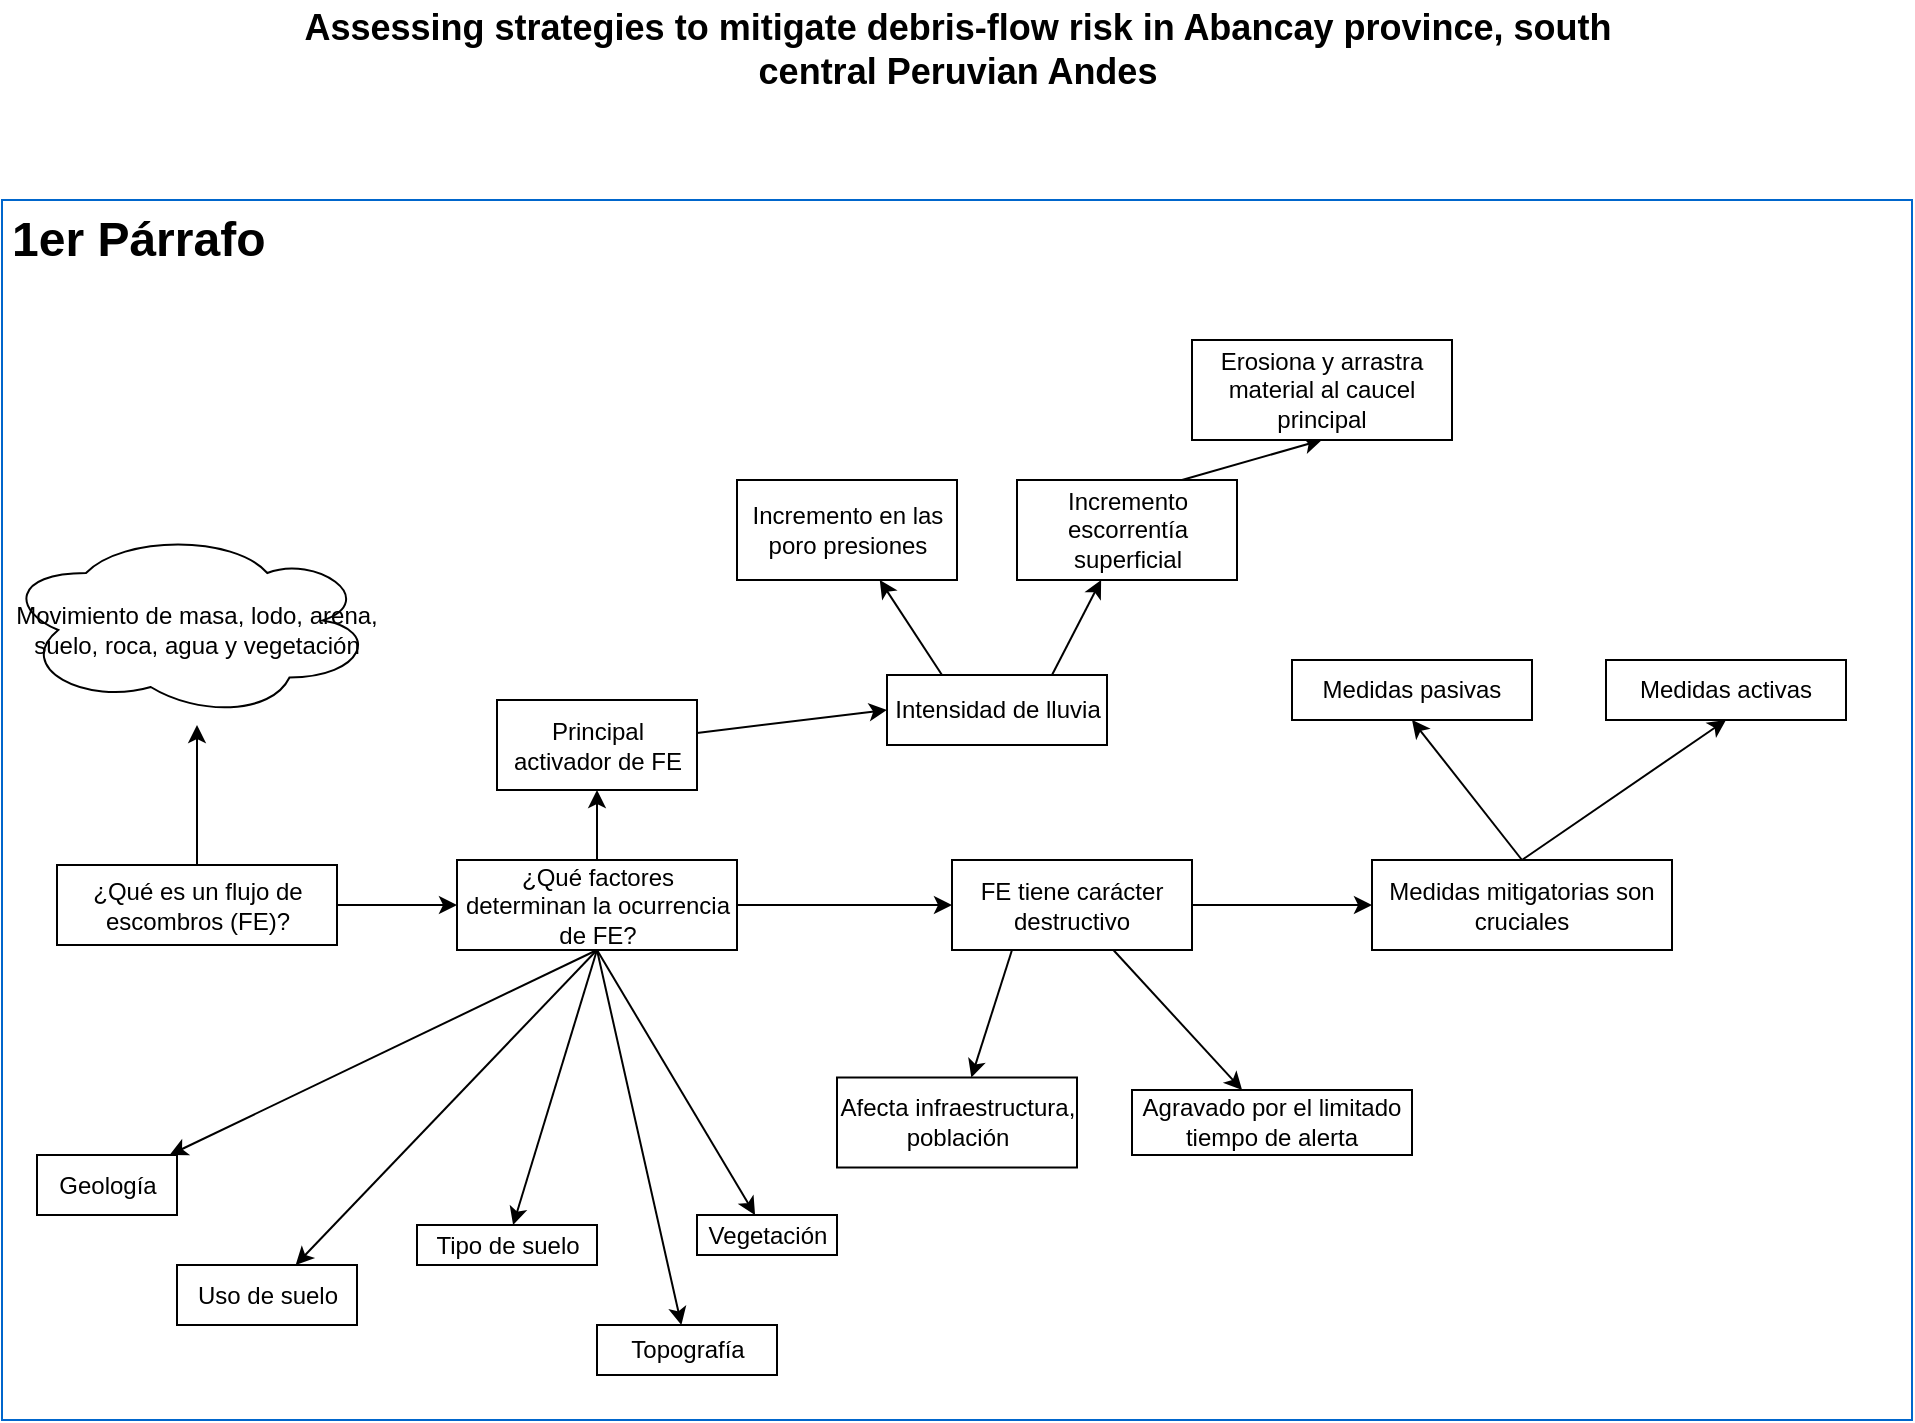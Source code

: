 <mxfile version="13.7.7" type="github">
  <diagram id="wpLm4l1lKHVmqFgt216w" name="Page-1">
    <mxGraphModel dx="1736" dy="900" grid="1" gridSize="10" guides="1" tooltips="1" connect="1" arrows="1" fold="1" page="1" pageScale="1" pageWidth="1169" pageHeight="827" math="0" shadow="0">
      <root>
        <mxCell id="0" />
        <mxCell id="1" parent="0" />
        <mxCell id="ySZGsKwig4zXzQ0qDYDw-18" value="&lt;h1&gt;1er Párrafo&lt;/h1&gt;" style="text;html=1;spacing=5;spacingTop=-20;whiteSpace=wrap;overflow=hidden;rounded=0;strokeColor=#0066CC;" vertex="1" parent="1">
          <mxGeometry x="130" y="130" width="955" height="610" as="geometry" />
        </mxCell>
        <mxCell id="wNgRPNMnROrw59EM7K4U-3" value="" style="edgeStyle=orthogonalEdgeStyle;rounded=0;orthogonalLoop=1;jettySize=auto;html=1;" parent="1" source="5baozU0yPbvPERcWP2Hg-1" target="wNgRPNMnROrw59EM7K4U-1" edge="1">
          <mxGeometry relative="1" as="geometry" />
        </mxCell>
        <mxCell id="wNgRPNMnROrw59EM7K4U-36" value="" style="edgeStyle=none;rounded=0;orthogonalLoop=1;jettySize=auto;html=1;" parent="1" source="5baozU0yPbvPERcWP2Hg-1" target="wNgRPNMnROrw59EM7K4U-35" edge="1">
          <mxGeometry relative="1" as="geometry" />
        </mxCell>
        <mxCell id="5baozU0yPbvPERcWP2Hg-1" value="¿Qué es un flujo de escombros (FE)?" style="rounded=0;whiteSpace=wrap;html=1;" parent="1" vertex="1">
          <mxGeometry x="157.5" y="462.5" width="140" height="40" as="geometry" />
        </mxCell>
        <mxCell id="5baozU0yPbvPERcWP2Hg-2" value="&lt;div style=&quot;font-size: 18px&quot;&gt;&lt;font style=&quot;font-size: 18px&quot;&gt;&lt;b&gt;Assessing strategies to mitigate debris-flow risk in Abancay province,&amp;nbsp;&lt;/b&gt;&lt;/font&gt;&lt;b&gt;south central Peruvian Andes&lt;/b&gt;&lt;/div&gt;" style="text;html=1;strokeColor=none;fillColor=none;align=center;verticalAlign=middle;whiteSpace=wrap;rounded=0;" parent="1" vertex="1">
          <mxGeometry x="277.5" y="30" width="660" height="50" as="geometry" />
        </mxCell>
        <mxCell id="fSxVsInOuan3p5r798gy-10" value="" style="edgeStyle=orthogonalEdgeStyle;rounded=0;orthogonalLoop=1;jettySize=auto;html=1;" parent="1" edge="1">
          <mxGeometry relative="1" as="geometry">
            <mxPoint x="625.0" y="290" as="sourcePoint" />
          </mxGeometry>
        </mxCell>
        <mxCell id="fSxVsInOuan3p5r798gy-11" value="" style="edgeStyle=orthogonalEdgeStyle;rounded=0;orthogonalLoop=1;jettySize=auto;html=1;" parent="1" edge="1">
          <mxGeometry relative="1" as="geometry">
            <mxPoint x="625.0" y="410" as="sourcePoint" />
          </mxGeometry>
        </mxCell>
        <mxCell id="wNgRPNMnROrw59EM7K4U-4" value="" style="edgeStyle=orthogonalEdgeStyle;rounded=0;orthogonalLoop=1;jettySize=auto;html=1;" parent="1" source="wNgRPNMnROrw59EM7K4U-1" target="wNgRPNMnROrw59EM7K4U-2" edge="1">
          <mxGeometry relative="1" as="geometry" />
        </mxCell>
        <mxCell id="wNgRPNMnROrw59EM7K4U-22" value="" style="rounded=0;orthogonalLoop=1;jettySize=auto;html=1;exitX=0.5;exitY=1;exitDx=0;exitDy=0;" parent="1" source="wNgRPNMnROrw59EM7K4U-1" target="wNgRPNMnROrw59EM7K4U-21" edge="1">
          <mxGeometry relative="1" as="geometry" />
        </mxCell>
        <mxCell id="wNgRPNMnROrw59EM7K4U-26" style="edgeStyle=none;rounded=0;orthogonalLoop=1;jettySize=auto;html=1;exitX=0.5;exitY=1;exitDx=0;exitDy=0;" parent="1" source="wNgRPNMnROrw59EM7K4U-1" target="wNgRPNMnROrw59EM7K4U-28" edge="1">
          <mxGeometry relative="1" as="geometry">
            <mxPoint x="477.5" y="617.5" as="targetPoint" />
          </mxGeometry>
        </mxCell>
        <mxCell id="wNgRPNMnROrw59EM7K4U-29" style="edgeStyle=none;rounded=0;orthogonalLoop=1;jettySize=auto;html=1;exitX=0.5;exitY=1;exitDx=0;exitDy=0;" parent="1" source="wNgRPNMnROrw59EM7K4U-1" target="wNgRPNMnROrw59EM7K4U-30" edge="1">
          <mxGeometry relative="1" as="geometry">
            <mxPoint x="267.5" y="717.5" as="targetPoint" />
          </mxGeometry>
        </mxCell>
        <mxCell id="wNgRPNMnROrw59EM7K4U-31" style="edgeStyle=none;rounded=0;orthogonalLoop=1;jettySize=auto;html=1;exitX=0.5;exitY=1;exitDx=0;exitDy=0;" parent="1" source="wNgRPNMnROrw59EM7K4U-1" target="wNgRPNMnROrw59EM7K4U-32" edge="1">
          <mxGeometry relative="1" as="geometry">
            <mxPoint x="417.676" y="697.5" as="targetPoint" />
          </mxGeometry>
        </mxCell>
        <mxCell id="wNgRPNMnROrw59EM7K4U-33" style="edgeStyle=none;rounded=0;orthogonalLoop=1;jettySize=auto;html=1;exitX=0.5;exitY=1;exitDx=0;exitDy=0;" parent="1" source="wNgRPNMnROrw59EM7K4U-1" target="wNgRPNMnROrw59EM7K4U-34" edge="1">
          <mxGeometry relative="1" as="geometry">
            <mxPoint x="627.5" y="667.5" as="targetPoint" />
          </mxGeometry>
        </mxCell>
        <mxCell id="ySZGsKwig4zXzQ0qDYDw-6" value="" style="edgeStyle=none;rounded=0;orthogonalLoop=1;jettySize=auto;html=1;" edge="1" parent="1" source="wNgRPNMnROrw59EM7K4U-1" target="ySZGsKwig4zXzQ0qDYDw-5">
          <mxGeometry relative="1" as="geometry" />
        </mxCell>
        <mxCell id="wNgRPNMnROrw59EM7K4U-1" value="¿Qué factores determinan la ocurrencia de FE?" style="rounded=0;whiteSpace=wrap;html=1;" parent="1" vertex="1">
          <mxGeometry x="357.5" y="460" width="140" height="45" as="geometry" />
        </mxCell>
        <mxCell id="wNgRPNMnROrw59EM7K4U-38" value="" style="edgeStyle=none;rounded=0;orthogonalLoop=1;jettySize=auto;html=1;exitX=0.25;exitY=0;exitDx=0;exitDy=0;" parent="1" source="wNgRPNMnROrw59EM7K4U-42" target="wNgRPNMnROrw59EM7K4U-37" edge="1">
          <mxGeometry relative="1" as="geometry">
            <mxPoint x="605.5" y="397.5" as="sourcePoint" />
          </mxGeometry>
        </mxCell>
        <mxCell id="wNgRPNMnROrw59EM7K4U-41" value="" style="edgeStyle=none;rounded=0;orthogonalLoop=1;jettySize=auto;html=1;exitX=0.75;exitY=0;exitDx=0;exitDy=0;" parent="1" source="wNgRPNMnROrw59EM7K4U-42" target="wNgRPNMnROrw59EM7K4U-40" edge="1">
          <mxGeometry relative="1" as="geometry">
            <mxPoint x="627.5" y="397.5" as="sourcePoint" />
          </mxGeometry>
        </mxCell>
        <mxCell id="wNgRPNMnROrw59EM7K4U-43" style="edgeStyle=none;rounded=0;orthogonalLoop=1;jettySize=auto;html=1;entryX=0;entryY=0.5;entryDx=0;entryDy=0;" parent="1" source="wNgRPNMnROrw59EM7K4U-2" target="wNgRPNMnROrw59EM7K4U-42" edge="1">
          <mxGeometry relative="1" as="geometry" />
        </mxCell>
        <mxCell id="wNgRPNMnROrw59EM7K4U-2" value="Principal activador de FE" style="rounded=0;whiteSpace=wrap;html=1;" parent="1" vertex="1">
          <mxGeometry x="377.5" y="380" width="100" height="45" as="geometry" />
        </mxCell>
        <mxCell id="wNgRPNMnROrw59EM7K4U-21" value="Geología" style="whiteSpace=wrap;html=1;rounded=0;" parent="1" vertex="1">
          <mxGeometry x="147.5" y="607.5" width="70" height="30" as="geometry" />
        </mxCell>
        <mxCell id="wNgRPNMnROrw59EM7K4U-28" value="Topografía" style="rounded=0;whiteSpace=wrap;html=1;" parent="1" vertex="1">
          <mxGeometry x="427.5" y="692.5" width="90" height="25" as="geometry" />
        </mxCell>
        <mxCell id="wNgRPNMnROrw59EM7K4U-30" value="Uso de suelo" style="rounded=0;whiteSpace=wrap;html=1;" parent="1" vertex="1">
          <mxGeometry x="217.5" y="662.5" width="90" height="30" as="geometry" />
        </mxCell>
        <mxCell id="wNgRPNMnROrw59EM7K4U-32" value="Tipo de suelo" style="rounded=0;whiteSpace=wrap;html=1;" parent="1" vertex="1">
          <mxGeometry x="337.5" y="642.5" width="90" height="20" as="geometry" />
        </mxCell>
        <mxCell id="wNgRPNMnROrw59EM7K4U-34" value="Vegetación" style="rounded=0;whiteSpace=wrap;html=1;" parent="1" vertex="1">
          <mxGeometry x="477.5" y="637.5" width="70" height="20" as="geometry" />
        </mxCell>
        <mxCell id="wNgRPNMnROrw59EM7K4U-35" value="Movimiento de masa, lodo, arena, suelo, roca, agua y vegetación" style="ellipse;shape=cloud;whiteSpace=wrap;html=1;rounded=0;direction=west;" parent="1" vertex="1">
          <mxGeometry x="135" y="297.5" width="185" height="95" as="geometry" />
        </mxCell>
        <mxCell id="wNgRPNMnROrw59EM7K4U-37" value="Incremento en las poro presiones" style="rounded=0;whiteSpace=wrap;html=1;" parent="1" vertex="1">
          <mxGeometry x="497.5" y="270" width="110" height="50" as="geometry" />
        </mxCell>
        <mxCell id="ySZGsKwig4zXzQ0qDYDw-3" style="rounded=0;orthogonalLoop=1;jettySize=auto;html=1;exitX=0.75;exitY=0;exitDx=0;exitDy=0;entryX=0.5;entryY=1;entryDx=0;entryDy=0;" edge="1" parent="1" source="wNgRPNMnROrw59EM7K4U-40" target="ySZGsKwig4zXzQ0qDYDw-2">
          <mxGeometry relative="1" as="geometry" />
        </mxCell>
        <mxCell id="wNgRPNMnROrw59EM7K4U-40" value="Incremento escorrentía superficial" style="rounded=0;whiteSpace=wrap;html=1;" parent="1" vertex="1">
          <mxGeometry x="637.5" y="270" width="110" height="50" as="geometry" />
        </mxCell>
        <mxCell id="wNgRPNMnROrw59EM7K4U-42" value="Intensidad de lluvia" style="rounded=0;whiteSpace=wrap;html=1;" parent="1" vertex="1">
          <mxGeometry x="572.5" y="367.5" width="110" height="35" as="geometry" />
        </mxCell>
        <mxCell id="ySZGsKwig4zXzQ0qDYDw-2" value="Erosiona y arrastra material al caucel principal" style="rounded=0;whiteSpace=wrap;html=1;" vertex="1" parent="1">
          <mxGeometry x="725" y="200" width="130" height="50" as="geometry" />
        </mxCell>
        <mxCell id="ySZGsKwig4zXzQ0qDYDw-8" value="" style="edgeStyle=none;rounded=0;orthogonalLoop=1;jettySize=auto;html=1;" edge="1" parent="1" source="ySZGsKwig4zXzQ0qDYDw-5" target="ySZGsKwig4zXzQ0qDYDw-7">
          <mxGeometry relative="1" as="geometry" />
        </mxCell>
        <mxCell id="ySZGsKwig4zXzQ0qDYDw-9" style="edgeStyle=none;rounded=0;orthogonalLoop=1;jettySize=auto;html=1;exitX=0.25;exitY=1;exitDx=0;exitDy=0;" edge="1" parent="1" source="ySZGsKwig4zXzQ0qDYDw-5" target="ySZGsKwig4zXzQ0qDYDw-10">
          <mxGeometry relative="1" as="geometry">
            <mxPoint x="605" y="560" as="targetPoint" />
          </mxGeometry>
        </mxCell>
        <mxCell id="ySZGsKwig4zXzQ0qDYDw-12" value="" style="edgeStyle=none;rounded=0;orthogonalLoop=1;jettySize=auto;html=1;" edge="1" parent="1" source="ySZGsKwig4zXzQ0qDYDw-5" target="ySZGsKwig4zXzQ0qDYDw-11">
          <mxGeometry relative="1" as="geometry" />
        </mxCell>
        <mxCell id="ySZGsKwig4zXzQ0qDYDw-5" value="FE tiene carácter destructivo" style="whiteSpace=wrap;html=1;rounded=0;" vertex="1" parent="1">
          <mxGeometry x="605" y="460" width="120" height="45" as="geometry" />
        </mxCell>
        <mxCell id="ySZGsKwig4zXzQ0qDYDw-7" value="Agravado por el limitado tiempo de alerta" style="whiteSpace=wrap;html=1;rounded=0;" vertex="1" parent="1">
          <mxGeometry x="695" y="575" width="140" height="32.5" as="geometry" />
        </mxCell>
        <mxCell id="ySZGsKwig4zXzQ0qDYDw-10" value="Afecta infraestructura, población" style="rounded=0;whiteSpace=wrap;html=1;" vertex="1" parent="1">
          <mxGeometry x="547.5" y="568.75" width="120" height="45" as="geometry" />
        </mxCell>
        <mxCell id="ySZGsKwig4zXzQ0qDYDw-16" style="edgeStyle=none;rounded=0;orthogonalLoop=1;jettySize=auto;html=1;exitX=0.5;exitY=0;exitDx=0;exitDy=0;entryX=0.5;entryY=1;entryDx=0;entryDy=0;" edge="1" parent="1" source="ySZGsKwig4zXzQ0qDYDw-11" target="ySZGsKwig4zXzQ0qDYDw-14">
          <mxGeometry relative="1" as="geometry" />
        </mxCell>
        <mxCell id="ySZGsKwig4zXzQ0qDYDw-17" style="edgeStyle=none;rounded=0;orthogonalLoop=1;jettySize=auto;html=1;exitX=0.5;exitY=0;exitDx=0;exitDy=0;entryX=0.5;entryY=1;entryDx=0;entryDy=0;" edge="1" parent="1" source="ySZGsKwig4zXzQ0qDYDw-11" target="ySZGsKwig4zXzQ0qDYDw-15">
          <mxGeometry relative="1" as="geometry" />
        </mxCell>
        <mxCell id="ySZGsKwig4zXzQ0qDYDw-11" value="Medidas mitigatorias son cruciales" style="whiteSpace=wrap;html=1;rounded=0;" vertex="1" parent="1">
          <mxGeometry x="815" y="460" width="150" height="45" as="geometry" />
        </mxCell>
        <mxCell id="ySZGsKwig4zXzQ0qDYDw-14" value="Medidas pasivas" style="rounded=0;whiteSpace=wrap;html=1;" vertex="1" parent="1">
          <mxGeometry x="775" y="360" width="120" height="30" as="geometry" />
        </mxCell>
        <mxCell id="ySZGsKwig4zXzQ0qDYDw-15" value="Medidas activas" style="rounded=0;whiteSpace=wrap;html=1;" vertex="1" parent="1">
          <mxGeometry x="932" y="360" width="120" height="30" as="geometry" />
        </mxCell>
      </root>
    </mxGraphModel>
  </diagram>
</mxfile>
